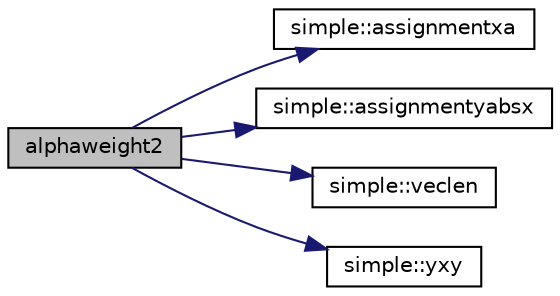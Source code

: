 digraph "alphaweight2"
{
 // INTERACTIVE_SVG=YES
  bgcolor="transparent";
  edge [fontname="Helvetica",fontsize="10",labelfontname="Helvetica",labelfontsize="10"];
  node [fontname="Helvetica",fontsize="10",shape=record];
  rankdir="LR";
  Node5 [label="alphaweight2",height=0.2,width=0.4,color="black", fillcolor="grey75", style="filled", fontcolor="black"];
  Node5 -> Node6 [color="midnightblue",fontsize="10",style="solid",fontname="Helvetica"];
  Node6 [label="simple::assignmentxa",height=0.2,width=0.4,color="black",URL="$namespacesimple.html#a82c25cd0c1d999c2c6028a3bdce656a0",tooltip="ASSIGNMENTXA point-wise operator performing X = scalar a. "];
  Node5 -> Node7 [color="midnightblue",fontsize="10",style="solid",fontname="Helvetica"];
  Node7 [label="simple::assignmentyabsx",height=0.2,width=0.4,color="black",URL="$namespacesimple.html#ad0ea6bd7b10922952850fd3704ce06cb",tooltip="ASSIGNMENTYABSX point-wise operator performing X = scalar a. "];
  Node5 -> Node8 [color="midnightblue",fontsize="10",style="solid",fontname="Helvetica"];
  Node8 [label="simple::veclen",height=0.2,width=0.4,color="black",URL="$namespacesimple.html#ae38e091c7b77f88fbac6a96c4cd798e1",tooltip="VECLEN point-wise operator returning the length of a numComp-dimensional vector. "];
  Node5 -> Node9 [color="midnightblue",fontsize="10",style="solid",fontname="Helvetica"];
  Node9 [label="simple::yxy",height=0.2,width=0.4,color="black",URL="$namespacesimple.html#aa765b03714e925077509bc7c42aa59eb",tooltip="YXY point-wise operator performing Y = XY (all vectors) "];
}
